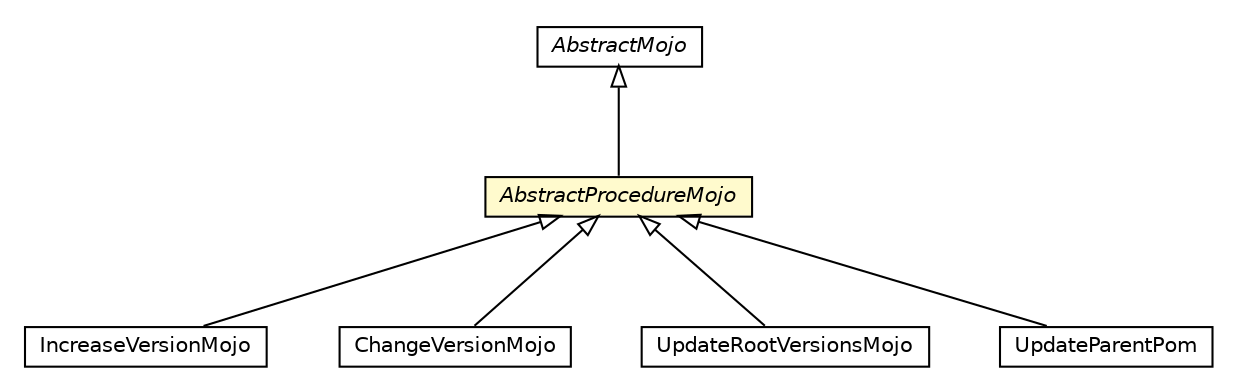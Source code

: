 #!/usr/local/bin/dot
#
# Class diagram 
# Generated by UMLGraph version R5_6-24-gf6e263 (http://www.umlgraph.org/)
#

digraph G {
	edge [fontname="Helvetica",fontsize=10,labelfontname="Helvetica",labelfontsize=10];
	node [fontname="Helvetica",fontsize=10,shape=plaintext];
	nodesep=0.25;
	ranksep=0.5;
	// org.universAAL.support.directives.mojos.IncreaseVersionMojo
	c1930478 [label=<<table title="org.universAAL.support.directives.mojos.IncreaseVersionMojo" border="0" cellborder="1" cellspacing="0" cellpadding="2" port="p" href="../mojos/IncreaseVersionMojo.html">
		<tr><td><table border="0" cellspacing="0" cellpadding="1">
<tr><td align="center" balign="center"> IncreaseVersionMojo </td></tr>
		</table></td></tr>
		</table>>, URL="../mojos/IncreaseVersionMojo.html", fontname="Helvetica", fontcolor="black", fontsize=10.0];
	// org.universAAL.support.directives.mojos.ChangeVersionMojo
	c1930480 [label=<<table title="org.universAAL.support.directives.mojos.ChangeVersionMojo" border="0" cellborder="1" cellspacing="0" cellpadding="2" port="p" href="../mojos/ChangeVersionMojo.html">
		<tr><td><table border="0" cellspacing="0" cellpadding="1">
<tr><td align="center" balign="center"> ChangeVersionMojo </td></tr>
		</table></td></tr>
		</table>>, URL="../mojos/ChangeVersionMojo.html", fontname="Helvetica", fontcolor="black", fontsize=10.0];
	// org.universAAL.support.directives.mojos.UpdateRootVersionsMojo
	c1930485 [label=<<table title="org.universAAL.support.directives.mojos.UpdateRootVersionsMojo" border="0" cellborder="1" cellspacing="0" cellpadding="2" port="p" href="../mojos/UpdateRootVersionsMojo.html">
		<tr><td><table border="0" cellspacing="0" cellpadding="1">
<tr><td align="center" balign="center"> UpdateRootVersionsMojo </td></tr>
		</table></td></tr>
		</table>>, URL="../mojos/UpdateRootVersionsMojo.html", fontname="Helvetica", fontcolor="black", fontsize=10.0];
	// org.universAAL.support.directives.mojos.UpdateParentPom
	c1930488 [label=<<table title="org.universAAL.support.directives.mojos.UpdateParentPom" border="0" cellborder="1" cellspacing="0" cellpadding="2" port="p" href="../mojos/UpdateParentPom.html">
		<tr><td><table border="0" cellspacing="0" cellpadding="1">
<tr><td align="center" balign="center"> UpdateParentPom </td></tr>
		</table></td></tr>
		</table>>, URL="../mojos/UpdateParentPom.html", fontname="Helvetica", fontcolor="black", fontsize=10.0];
	// org.universAAL.support.directives.api.AbstractProcedureMojo
	c1930499 [label=<<table title="org.universAAL.support.directives.api.AbstractProcedureMojo" border="0" cellborder="1" cellspacing="0" cellpadding="2" port="p" bgcolor="lemonChiffon" href="./AbstractProcedureMojo.html">
		<tr><td><table border="0" cellspacing="0" cellpadding="1">
<tr><td align="center" balign="center"><font face="Helvetica-Oblique"> AbstractProcedureMojo </font></td></tr>
		</table></td></tr>
		</table>>, URL="./AbstractProcedureMojo.html", fontname="Helvetica", fontcolor="black", fontsize=10.0];
	//org.universAAL.support.directives.mojos.IncreaseVersionMojo extends org.universAAL.support.directives.api.AbstractProcedureMojo
	c1930499:p -> c1930478:p [dir=back,arrowtail=empty];
	//org.universAAL.support.directives.mojos.ChangeVersionMojo extends org.universAAL.support.directives.api.AbstractProcedureMojo
	c1930499:p -> c1930480:p [dir=back,arrowtail=empty];
	//org.universAAL.support.directives.mojos.UpdateRootVersionsMojo extends org.universAAL.support.directives.api.AbstractProcedureMojo
	c1930499:p -> c1930485:p [dir=back,arrowtail=empty];
	//org.universAAL.support.directives.mojos.UpdateParentPom extends org.universAAL.support.directives.api.AbstractProcedureMojo
	c1930499:p -> c1930488:p [dir=back,arrowtail=empty];
	//org.universAAL.support.directives.api.AbstractProcedureMojo extends org.apache.maven.plugin.AbstractMojo
	c1933404:p -> c1930499:p [dir=back,arrowtail=empty];
	// org.apache.maven.plugin.AbstractMojo
	c1933404 [label=<<table title="org.apache.maven.plugin.AbstractMojo" border="0" cellborder="1" cellspacing="0" cellpadding="2" port="p" href="http://java.sun.com/j2se/1.4.2/docs/api/org/apache/maven/plugin/AbstractMojo.html">
		<tr><td><table border="0" cellspacing="0" cellpadding="1">
<tr><td align="center" balign="center"><font face="Helvetica-Oblique"> AbstractMojo </font></td></tr>
		</table></td></tr>
		</table>>, URL="http://java.sun.com/j2se/1.4.2/docs/api/org/apache/maven/plugin/AbstractMojo.html", fontname="Helvetica", fontcolor="black", fontsize=10.0];
}

